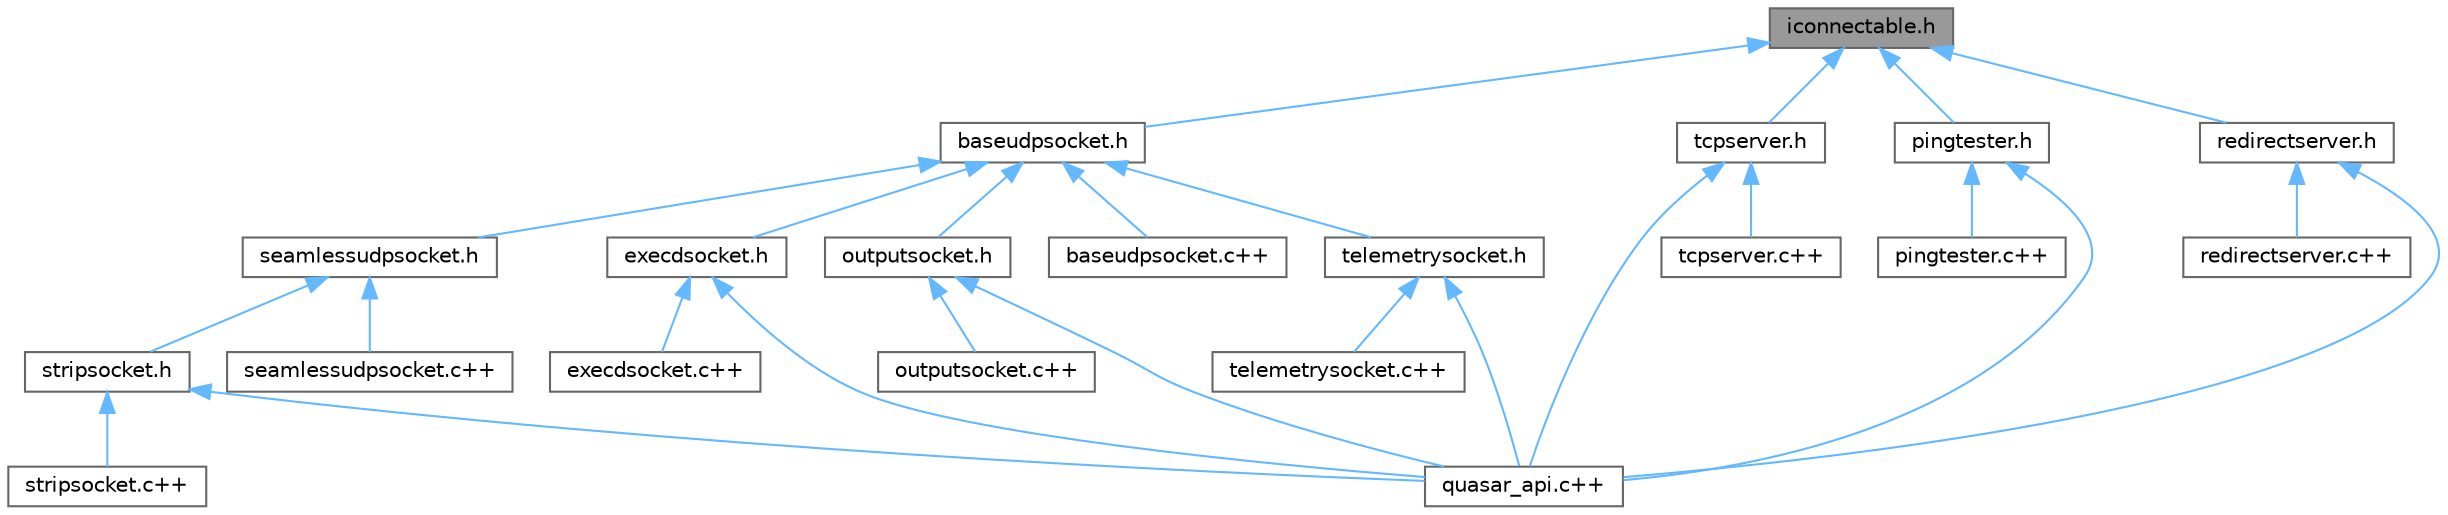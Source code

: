 digraph "iconnectable.h"
{
 // INTERACTIVE_SVG=YES
 // LATEX_PDF_SIZE
  bgcolor="transparent";
  edge [fontname=Helvetica,fontsize=10,labelfontname=Helvetica,labelfontsize=10];
  node [fontname=Helvetica,fontsize=10,shape=box,height=0.2,width=0.4];
  Node1 [id="Node000001",label="iconnectable.h",height=0.2,width=0.4,color="gray40", fillcolor="grey60", style="filled", fontcolor="black",tooltip=" "];
  Node1 -> Node2 [id="edge1_Node000001_Node000002",dir="back",color="steelblue1",style="solid",tooltip=" "];
  Node2 [id="Node000002",label="baseudpsocket.h",height=0.2,width=0.4,color="grey40", fillcolor="white", style="filled",URL="$df/d1a/baseudpsocket_8h_source.html",tooltip=" "];
  Node2 -> Node3 [id="edge2_Node000002_Node000003",dir="back",color="steelblue1",style="solid",tooltip=" "];
  Node3 [id="Node000003",label="baseudpsocket.c++",height=0.2,width=0.4,color="grey40", fillcolor="white", style="filled",URL="$d0/d0e/baseudpsocket_8c_09_09_source.html",tooltip=" "];
  Node2 -> Node4 [id="edge3_Node000002_Node000004",dir="back",color="steelblue1",style="solid",tooltip=" "];
  Node4 [id="Node000004",label="execdsocket.h",height=0.2,width=0.4,color="grey40", fillcolor="white", style="filled",URL="$d7/d60/execdsocket_8h_source.html",tooltip=" "];
  Node4 -> Node5 [id="edge4_Node000004_Node000005",dir="back",color="steelblue1",style="solid",tooltip=" "];
  Node5 [id="Node000005",label="execdsocket.c++",height=0.2,width=0.4,color="grey40", fillcolor="white", style="filled",URL="$d8/dc2/execdsocket_8c_09_09_source.html",tooltip=" "];
  Node4 -> Node6 [id="edge5_Node000004_Node000006",dir="back",color="steelblue1",style="solid",tooltip=" "];
  Node6 [id="Node000006",label="quasar_api.c++",height=0.2,width=0.4,color="grey40", fillcolor="white", style="filled",URL="$de/d4b/quasar__api_8c_09_09_source.html",tooltip=" "];
  Node2 -> Node7 [id="edge6_Node000002_Node000007",dir="back",color="steelblue1",style="solid",tooltip=" "];
  Node7 [id="Node000007",label="outputsocket.h",height=0.2,width=0.4,color="grey40", fillcolor="white", style="filled",URL="$de/d24/outputsocket_8h_source.html",tooltip=" "];
  Node7 -> Node8 [id="edge7_Node000007_Node000008",dir="back",color="steelblue1",style="solid",tooltip=" "];
  Node8 [id="Node000008",label="outputsocket.c++",height=0.2,width=0.4,color="grey40", fillcolor="white", style="filled",URL="$d0/db9/outputsocket_8c_09_09_source.html",tooltip=" "];
  Node7 -> Node6 [id="edge8_Node000007_Node000006",dir="back",color="steelblue1",style="solid",tooltip=" "];
  Node2 -> Node9 [id="edge9_Node000002_Node000009",dir="back",color="steelblue1",style="solid",tooltip=" "];
  Node9 [id="Node000009",label="seamlessudpsocket.h",height=0.2,width=0.4,color="grey40", fillcolor="white", style="filled",URL="$db/d74/seamlessudpsocket_8h_source.html",tooltip=" "];
  Node9 -> Node10 [id="edge10_Node000009_Node000010",dir="back",color="steelblue1",style="solid",tooltip=" "];
  Node10 [id="Node000010",label="seamlessudpsocket.c++",height=0.2,width=0.4,color="grey40", fillcolor="white", style="filled",URL="$d6/dc0/seamlessudpsocket_8c_09_09_source.html",tooltip=" "];
  Node9 -> Node11 [id="edge11_Node000009_Node000011",dir="back",color="steelblue1",style="solid",tooltip=" "];
  Node11 [id="Node000011",label="stripsocket.h",height=0.2,width=0.4,color="grey40", fillcolor="white", style="filled",URL="$de/d8b/stripsocket_8h_source.html",tooltip=" "];
  Node11 -> Node6 [id="edge12_Node000011_Node000006",dir="back",color="steelblue1",style="solid",tooltip=" "];
  Node11 -> Node12 [id="edge13_Node000011_Node000012",dir="back",color="steelblue1",style="solid",tooltip=" "];
  Node12 [id="Node000012",label="stripsocket.c++",height=0.2,width=0.4,color="grey40", fillcolor="white", style="filled",URL="$d6/df1/stripsocket_8c_09_09_source.html",tooltip=" "];
  Node2 -> Node13 [id="edge14_Node000002_Node000013",dir="back",color="steelblue1",style="solid",tooltip=" "];
  Node13 [id="Node000013",label="telemetrysocket.h",height=0.2,width=0.4,color="grey40", fillcolor="white", style="filled",URL="$d6/d56/telemetrysocket_8h_source.html",tooltip=" "];
  Node13 -> Node6 [id="edge15_Node000013_Node000006",dir="back",color="steelblue1",style="solid",tooltip=" "];
  Node13 -> Node14 [id="edge16_Node000013_Node000014",dir="back",color="steelblue1",style="solid",tooltip=" "];
  Node14 [id="Node000014",label="telemetrysocket.c++",height=0.2,width=0.4,color="grey40", fillcolor="white", style="filled",URL="$d8/d04/telemetrysocket_8c_09_09_source.html",tooltip=" "];
  Node1 -> Node15 [id="edge17_Node000001_Node000015",dir="back",color="steelblue1",style="solid",tooltip=" "];
  Node15 [id="Node000015",label="pingtester.h",height=0.2,width=0.4,color="grey40", fillcolor="white", style="filled",URL="$df/d6a/pingtester_8h_source.html",tooltip=" "];
  Node15 -> Node16 [id="edge18_Node000015_Node000016",dir="back",color="steelblue1",style="solid",tooltip=" "];
  Node16 [id="Node000016",label="pingtester.c++",height=0.2,width=0.4,color="grey40", fillcolor="white", style="filled",URL="$d3/d3a/pingtester_8c_09_09_source.html",tooltip=" "];
  Node15 -> Node6 [id="edge19_Node000015_Node000006",dir="back",color="steelblue1",style="solid",tooltip=" "];
  Node1 -> Node17 [id="edge20_Node000001_Node000017",dir="back",color="steelblue1",style="solid",tooltip=" "];
  Node17 [id="Node000017",label="redirectserver.h",height=0.2,width=0.4,color="grey40", fillcolor="white", style="filled",URL="$d9/d89/redirectserver_8h_source.html",tooltip=" "];
  Node17 -> Node6 [id="edge21_Node000017_Node000006",dir="back",color="steelblue1",style="solid",tooltip=" "];
  Node17 -> Node18 [id="edge22_Node000017_Node000018",dir="back",color="steelblue1",style="solid",tooltip=" "];
  Node18 [id="Node000018",label="redirectserver.c++",height=0.2,width=0.4,color="grey40", fillcolor="white", style="filled",URL="$d5/d8b/redirectserver_8c_09_09_source.html",tooltip=" "];
  Node1 -> Node19 [id="edge23_Node000001_Node000019",dir="back",color="steelblue1",style="solid",tooltip=" "];
  Node19 [id="Node000019",label="tcpserver.h",height=0.2,width=0.4,color="grey40", fillcolor="white", style="filled",URL="$de/dea/tcpserver_8h_source.html",tooltip=" "];
  Node19 -> Node6 [id="edge24_Node000019_Node000006",dir="back",color="steelblue1",style="solid",tooltip=" "];
  Node19 -> Node20 [id="edge25_Node000019_Node000020",dir="back",color="steelblue1",style="solid",tooltip=" "];
  Node20 [id="Node000020",label="tcpserver.c++",height=0.2,width=0.4,color="grey40", fillcolor="white", style="filled",URL="$d8/d5b/tcpserver_8c_09_09_source.html",tooltip=" "];
}
